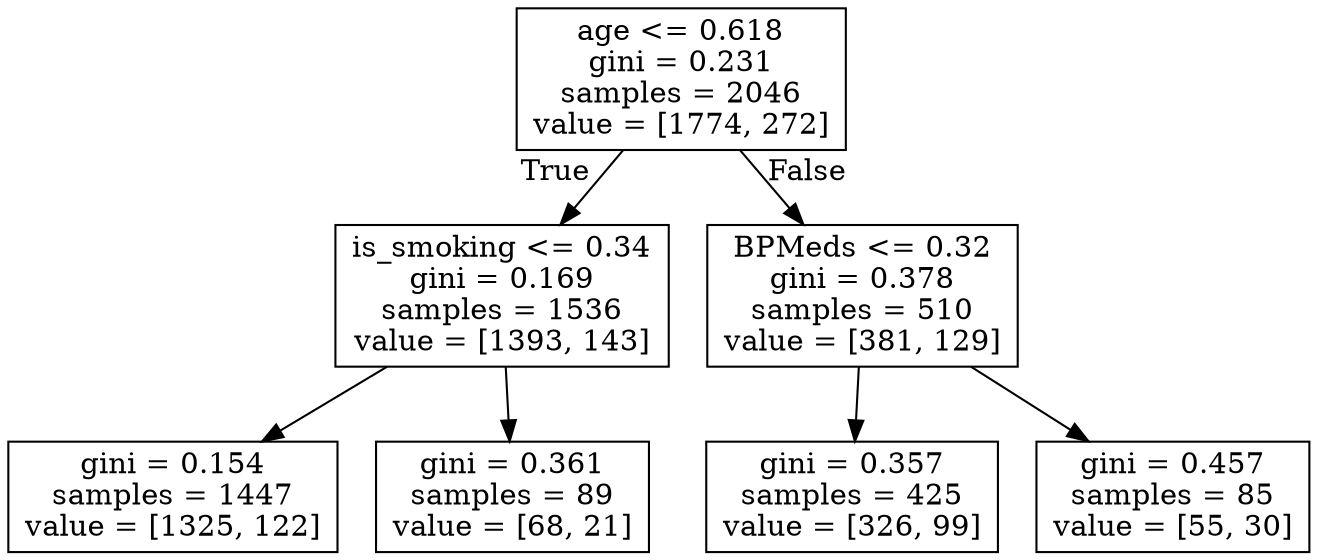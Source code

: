 digraph Tree {
node [shape=box] ;
0 [label="age <= 0.618\ngini = 0.231\nsamples = 2046\nvalue = [1774, 272]"] ;
1 [label="is_smoking <= 0.34\ngini = 0.169\nsamples = 1536\nvalue = [1393, 143]"] ;
0 -> 1 [labeldistance=2.5, labelangle=45, headlabel="True"] ;
2 [label="gini = 0.154\nsamples = 1447\nvalue = [1325, 122]"] ;
1 -> 2 ;
3 [label="gini = 0.361\nsamples = 89\nvalue = [68, 21]"] ;
1 -> 3 ;
4 [label="BPMeds <= 0.32\ngini = 0.378\nsamples = 510\nvalue = [381, 129]"] ;
0 -> 4 [labeldistance=2.5, labelangle=-45, headlabel="False"] ;
5 [label="gini = 0.357\nsamples = 425\nvalue = [326, 99]"] ;
4 -> 5 ;
6 [label="gini = 0.457\nsamples = 85\nvalue = [55, 30]"] ;
4 -> 6 ;
}
